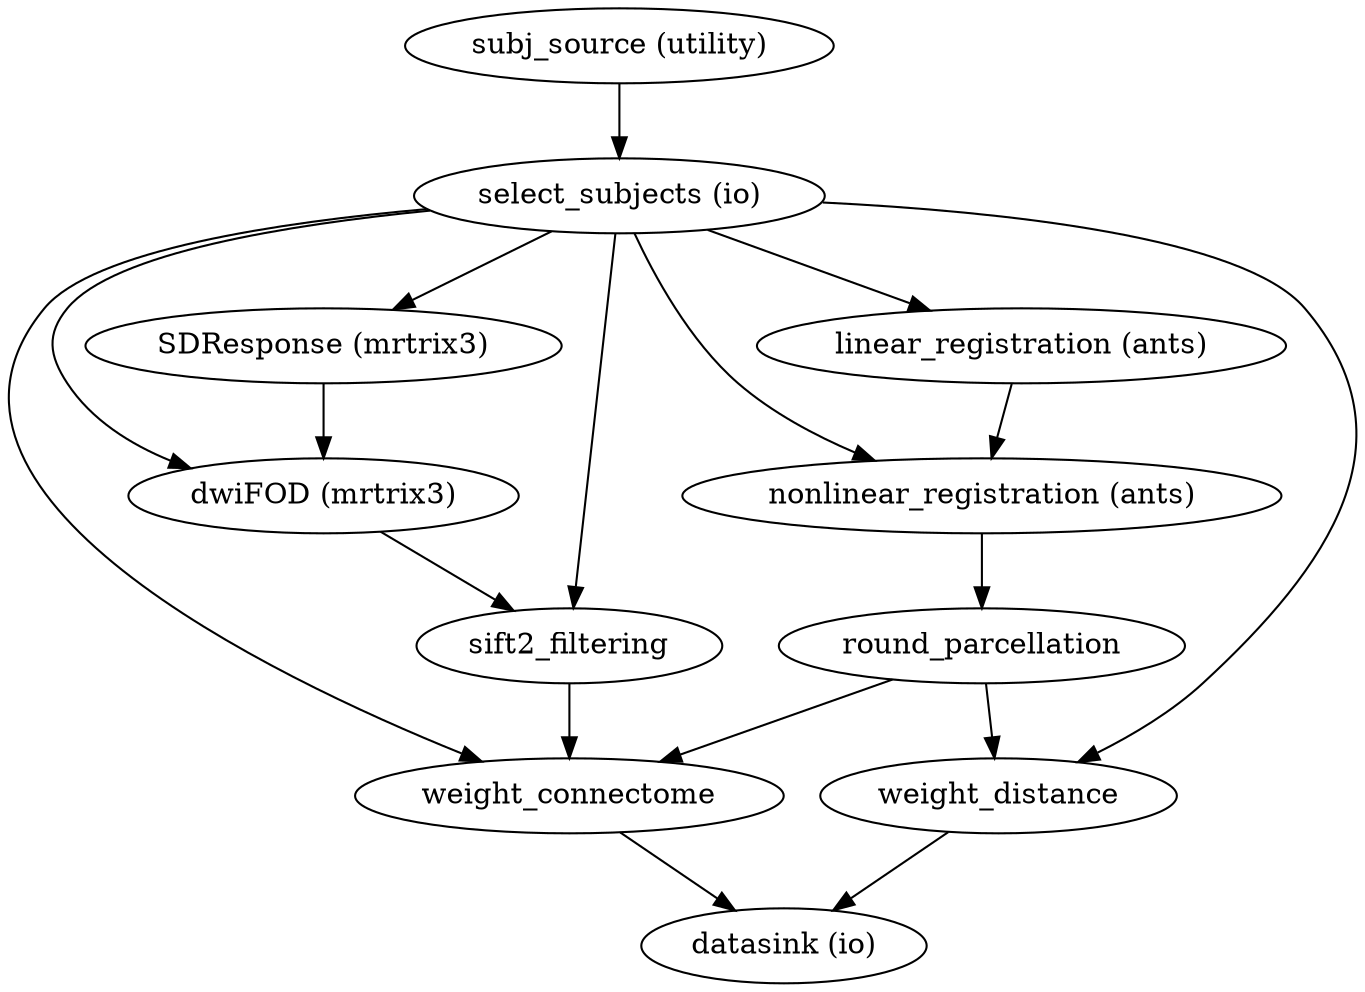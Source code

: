strict digraph  {
"subj_source (utility)";
"select_subjects (io)";
"linear_registration (ants)";
"nonlinear_registration (ants)";
"SDResponse (mrtrix3)";
"dwiFOD (mrtrix3)";
sift2_filtering;
weight_connectome;
weight_distance;
round_parcellation;
"datasink (io)";
"subj_source (utility)" -> "select_subjects (io)";
"select_subjects (io)" -> "linear_registration (ants)";
"select_subjects (io)" -> "nonlinear_registration (ants)";
"select_subjects (io)" -> "SDResponse (mrtrix3)";
"select_subjects (io)" -> "dwiFOD (mrtrix3)";
"select_subjects (io)" -> sift2_filtering;
"select_subjects (io)" -> weight_connectome;
"select_subjects (io)" -> weight_distance;
"linear_registration (ants)" -> "nonlinear_registration (ants)";
"nonlinear_registration (ants)" -> round_parcellation;
"SDResponse (mrtrix3)" -> "dwiFOD (mrtrix3)";
"dwiFOD (mrtrix3)" -> sift2_filtering;
sift2_filtering -> weight_connectome;
weight_connectome -> "datasink (io)";
weight_distance -> "datasink (io)";
round_parcellation -> weight_connectome;
round_parcellation -> weight_distance;
}
